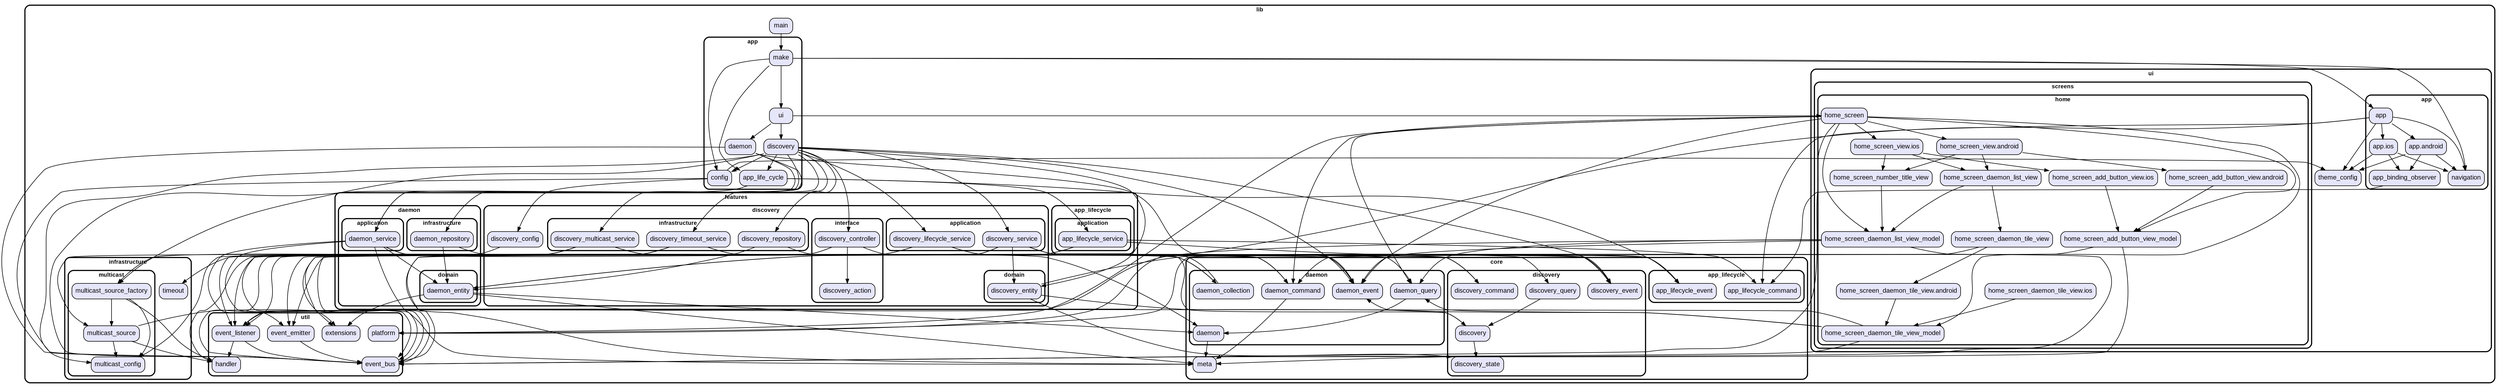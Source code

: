digraph "" {
  graph [style=rounded fontname="Arial Black" fontsize=13 penwidth=2.6];
  node [shape=rect style="filled,rounded" fontname=Arial fontsize=15 fillcolor=Lavender penwidth=1.3];
  edge [penwidth=1.3];
  "/ui/app/app.android.dart" [label="app.android"];
  "/ui/app/app_binding_observer.dart" [label="app_binding_observer"];
  "/ui/app/app.ios.dart" [label="app.ios"];
  "/ui/app/navigation.dart" [label="navigation"];
  "/ui/app/app.dart" [label="app"];
  "/ui/screens/home/home_screen_daemon_tile_view.ios.dart" [label="home_screen_daemon_tile_view.ios"];
  "/ui/screens/home/home_screen_number_title_view.dart" [label="home_screen_number_title_view"];
  "/ui/screens/home/home_screen_add_button_view_model.dart" [label="home_screen_add_button_view_model"];
  "/ui/screens/home/home_screen_add_button_view.android.dart" [label="home_screen_add_button_view.android"];
  "/ui/screens/home/home_screen_view.android.dart" [label="home_screen_view.android"];
  "/ui/screens/home/home_screen_view.ios.dart" [label="home_screen_view.ios"];
  "/ui/screens/home/home_screen_daemon_tile_view_model.dart" [label="home_screen_daemon_tile_view_model"];
  "/ui/screens/home/home_screen_daemon_list_view_model.dart" [label="home_screen_daemon_list_view_model"];
  "/ui/screens/home/home_screen_daemon_tile_view.android.dart" [label="home_screen_daemon_tile_view.android"];
  "/ui/screens/home/home_screen_daemon_list_view.dart" [label="home_screen_daemon_list_view"];
  "/ui/screens/home/home_screen.dart" [label="home_screen"];
  "/ui/screens/home/home_screen_add_button_view.ios.dart" [label="home_screen_add_button_view.ios"];
  "/ui/screens/home/home_screen_daemon_tile_view.dart" [label="home_screen_daemon_tile_view"];
  "/ui/theme_config.dart" [label="theme_config"];
  "/core/meta.dart" [label="meta"];
  "/core/discovery/discovery_state.dart" [label="discovery_state"];
  "/core/discovery/discovery_query.dart" [label="discovery_query"];
  "/core/discovery/discovery_event.dart" [label="discovery_event"];
  "/core/discovery/discovery_command.dart" [label="discovery_command"];
  "/core/discovery/discovery.dart" [label="discovery"];
  "/core/daemon/daemon.dart" [label="daemon"];
  "/core/daemon/daemon_query.dart" [label="daemon_query"];
  "/core/daemon/daemon_event.dart" [label="daemon_event"];
  "/core/daemon/daemon_collection.dart" [label="daemon_collection"];
  "/core/daemon/daemon_command.dart" [label="daemon_command"];
  "/core/app_lifecycle/app_lifecycle_command.dart" [label="app_lifecycle_command"];
  "/core/app_lifecycle/app_lifecycle_event.dart" [label="app_lifecycle_event"];
  "/app/daemon.dart" [label="daemon"];
  "/app/ui.dart" [label="ui"];
  "/app/config.dart" [label="config"];
  "/app/app_life_cycle.dart" [label="app_life_cycle"];
  "/app/discovery.dart" [label="discovery"];
  "/app/make.dart" [label="make"];
  "/util/handler.dart" [label="handler"];
  "/util/event_bus.dart" [label="event_bus"];
  "/util/extensions.dart" [label="extensions"];
  "/util/event_emitter.dart" [label="event_emitter"];
  "/util/platform.dart" [label="platform"];
  "/util/event_listener.dart" [label="event_listener"];
  "/features/discovery/interface/discovery_controller.dart" [label="discovery_controller"];
  "/features/discovery/interface/discovery_action.dart" [label="discovery_action"];
  "/features/discovery/discovery_config.dart" [label="discovery_config"];
  "/features/discovery/application/discovery_lifecycle_service.dart" [label="discovery_lifecycle_service"];
  "/features/discovery/application/discovery_service.dart" [label="discovery_service"];
  "/features/discovery/infrastructure/discovery_repository.dart" [label="discovery_repository"];
  "/features/discovery/infrastructure/discovery_multicast_service.dart" [label="discovery_multicast_service"];
  "/features/discovery/infrastructure/discovery_timeout_service.dart" [label="discovery_timeout_service"];
  "/features/discovery/domain/discovery_entity.dart" [label="discovery_entity"];
  "/features/daemon/application/daemon_service.dart" [label="daemon_service"];
  "/features/daemon/infrastructure/daemon_repository.dart" [label="daemon_repository"];
  "/features/daemon/domain/daemon_entity.dart" [label="daemon_entity"];
  "/features/app_lifecycle/application/app_lifecycle_service.dart" [label="app_lifecycle_service"];
  "/main.dart" [label="main"];
  "/infrastructure/multicast/multicast_source_factory.dart" [label="multicast_source_factory"];
  "/infrastructure/multicast/multicast_source.dart" [label="multicast_source"];
  "/infrastructure/multicast/multicast_config.dart" [label="multicast_config"];
  "/infrastructure/timeout.dart" [label="timeout"];
  subgraph "cluster~" {
    label="lib";
    "/main.dart";
    subgraph "cluster~/ui" {
      label="ui";
      "/ui/theme_config.dart";
      subgraph "cluster~/ui/app" {
        label="app";
        "/ui/app/app.android.dart";
        "/ui/app/app_binding_observer.dart";
        "/ui/app/app.ios.dart";
        "/ui/app/navigation.dart";
        "/ui/app/app.dart";
      }
      subgraph "cluster~/ui/screens" {
        label="screens";
        subgraph "cluster~/ui/screens/home" {
          label="home";
          "/ui/screens/home/home_screen_daemon_tile_view.ios.dart";
          "/ui/screens/home/home_screen_number_title_view.dart";
          "/ui/screens/home/home_screen_add_button_view_model.dart";
          "/ui/screens/home/home_screen_add_button_view.android.dart";
          "/ui/screens/home/home_screen_view.android.dart";
          "/ui/screens/home/home_screen_view.ios.dart";
          "/ui/screens/home/home_screen_daemon_tile_view_model.dart";
          "/ui/screens/home/home_screen_daemon_list_view_model.dart";
          "/ui/screens/home/home_screen_daemon_tile_view.android.dart";
          "/ui/screens/home/home_screen_daemon_list_view.dart";
          "/ui/screens/home/home_screen.dart";
          "/ui/screens/home/home_screen_add_button_view.ios.dart";
          "/ui/screens/home/home_screen_daemon_tile_view.dart";
        }
      }
    }
    subgraph "cluster~/core" {
      label="core";
      "/core/meta.dart";
      subgraph "cluster~/core/discovery" {
        label="discovery";
        "/core/discovery/discovery_state.dart";
        "/core/discovery/discovery_query.dart";
        "/core/discovery/discovery_event.dart";
        "/core/discovery/discovery_command.dart";
        "/core/discovery/discovery.dart";
      }
      subgraph "cluster~/core/daemon" {
        label="daemon";
        "/core/daemon/daemon.dart";
        "/core/daemon/daemon_query.dart";
        "/core/daemon/daemon_event.dart";
        "/core/daemon/daemon_collection.dart";
        "/core/daemon/daemon_command.dart";
      }
      subgraph "cluster~/core/app_lifecycle" {
        label="app_lifecycle";
        "/core/app_lifecycle/app_lifecycle_command.dart";
        "/core/app_lifecycle/app_lifecycle_event.dart";
      }
    }
    subgraph "cluster~/app" {
      label="app";
      "/app/daemon.dart";
      "/app/ui.dart";
      "/app/config.dart";
      "/app/app_life_cycle.dart";
      "/app/discovery.dart";
      "/app/make.dart";
    }
    subgraph "cluster~/util" {
      label="util";
      "/util/handler.dart";
      "/util/event_bus.dart";
      "/util/extensions.dart";
      "/util/event_emitter.dart";
      "/util/platform.dart";
      "/util/event_listener.dart";
    }
    subgraph "cluster~/features" {
      label="features";
      subgraph "cluster~/features/discovery" {
        label="discovery";
        "/features/discovery/discovery_config.dart";
        subgraph "cluster~/features/discovery/interface" {
          label="interface";
          "/features/discovery/interface/discovery_controller.dart";
          "/features/discovery/interface/discovery_action.dart";
        }
        subgraph "cluster~/features/discovery/application" {
          label="application";
          "/features/discovery/application/discovery_lifecycle_service.dart";
          "/features/discovery/application/discovery_service.dart";
        }
        subgraph "cluster~/features/discovery/infrastructure" {
          label="infrastructure";
          "/features/discovery/infrastructure/discovery_repository.dart";
          "/features/discovery/infrastructure/discovery_multicast_service.dart";
          "/features/discovery/infrastructure/discovery_timeout_service.dart";
        }
        subgraph "cluster~/features/discovery/domain" {
          label="domain";
          "/features/discovery/domain/discovery_entity.dart";
        }
      }
      subgraph "cluster~/features/daemon" {
        label="daemon";
        subgraph "cluster~/features/daemon/application" {
          label="application";
          "/features/daemon/application/daemon_service.dart";
        }
        subgraph "cluster~/features/daemon/infrastructure" {
          label="infrastructure";
          "/features/daemon/infrastructure/daemon_repository.dart";
        }
        subgraph "cluster~/features/daemon/domain" {
          label="domain";
          "/features/daemon/domain/daemon_entity.dart";
        }
      }
      subgraph "cluster~/features/app_lifecycle" {
        label="app_lifecycle";
        subgraph "cluster~/features/app_lifecycle/application" {
          label="application";
          "/features/app_lifecycle/application/app_lifecycle_service.dart";
        }
      }
    }
    subgraph "cluster~/infrastructure" {
      label="infrastructure";
      "/infrastructure/timeout.dart";
      subgraph "cluster~/infrastructure/multicast" {
        label="multicast";
        "/infrastructure/multicast/multicast_source_factory.dart";
        "/infrastructure/multicast/multicast_source.dart";
        "/infrastructure/multicast/multicast_config.dart";
      }
    }
  }
  "/ui/app/app.android.dart" -> "/ui/app/app_binding_observer.dart";
  "/ui/app/app.android.dart" -> "/ui/app/navigation.dart";
  "/ui/app/app.android.dart" -> "/ui/theme_config.dart";
  "/ui/app/app_binding_observer.dart" -> "/core/app_lifecycle/app_lifecycle_command.dart";
  "/ui/app/app.ios.dart" -> "/ui/app/app_binding_observer.dart";
  "/ui/app/app.ios.dart" -> "/ui/app/navigation.dart";
  "/ui/app/app.ios.dart" -> "/ui/theme_config.dart";
  "/ui/app/app.dart" -> "/core/app_lifecycle/app_lifecycle_command.dart";
  "/ui/app/app.dart" -> "/ui/app/app.android.dart";
  "/ui/app/app.dart" -> "/ui/app/app.ios.dart";
  "/ui/app/app.dart" -> "/ui/app/navigation.dart";
  "/ui/app/app.dart" -> "/ui/theme_config.dart";
  "/ui/app/app.dart" -> "/util/platform.dart";
  "/ui/screens/home/home_screen_daemon_tile_view.ios.dart" -> "/ui/screens/home/home_screen_daemon_tile_view_model.dart";
  "/ui/screens/home/home_screen_number_title_view.dart" -> "/ui/screens/home/home_screen_daemon_list_view_model.dart";
  "/ui/screens/home/home_screen_add_button_view_model.dart" -> "/core/daemon/daemon_command.dart";
  "/ui/screens/home/home_screen_add_button_view_model.dart" -> "/core/meta.dart";
  "/ui/screens/home/home_screen_add_button_view.android.dart" -> "/ui/screens/home/home_screen_add_button_view_model.dart";
  "/ui/screens/home/home_screen_view.android.dart" -> "/ui/screens/home/home_screen_add_button_view.android.dart";
  "/ui/screens/home/home_screen_view.android.dart" -> "/ui/screens/home/home_screen_daemon_list_view.dart";
  "/ui/screens/home/home_screen_view.android.dart" -> "/ui/screens/home/home_screen_number_title_view.dart";
  "/ui/screens/home/home_screen_view.ios.dart" -> "/ui/screens/home/home_screen_add_button_view.ios.dart";
  "/ui/screens/home/home_screen_view.ios.dart" -> "/ui/screens/home/home_screen_daemon_list_view.dart";
  "/ui/screens/home/home_screen_view.ios.dart" -> "/ui/screens/home/home_screen_number_title_view.dart";
  "/ui/screens/home/home_screen_daemon_tile_view_model.dart" -> "/core/daemon/daemon_event.dart";
  "/ui/screens/home/home_screen_daemon_tile_view_model.dart" -> "/core/daemon/daemon_query.dart";
  "/ui/screens/home/home_screen_daemon_tile_view_model.dart" -> "/util/event_bus.dart";
  "/ui/screens/home/home_screen_daemon_tile_view_model.dart" -> "/util/event_listener.dart";
  "/ui/screens/home/home_screen_daemon_list_view_model.dart" -> "/core/daemon/daemon_event.dart";
  "/ui/screens/home/home_screen_daemon_list_view_model.dart" -> "/core/daemon/daemon_query.dart";
  "/ui/screens/home/home_screen_daemon_list_view_model.dart" -> "/util/event_bus.dart";
  "/ui/screens/home/home_screen_daemon_list_view_model.dart" -> "/util/event_listener.dart";
  "/ui/screens/home/home_screen_daemon_tile_view.android.dart" -> "/ui/screens/home/home_screen_daemon_tile_view_model.dart";
  "/ui/screens/home/home_screen_daemon_list_view.dart" -> "/ui/screens/home/home_screen_daemon_list_view_model.dart";
  "/ui/screens/home/home_screen_daemon_list_view.dart" -> "/ui/screens/home/home_screen_daemon_tile_view.dart";
  "/ui/screens/home/home_screen.dart" -> "/core/daemon/daemon_command.dart";
  "/ui/screens/home/home_screen.dart" -> "/core/daemon/daemon_event.dart";
  "/ui/screens/home/home_screen.dart" -> "/core/daemon/daemon_query.dart";
  "/ui/screens/home/home_screen.dart" -> "/ui/screens/home/home_screen_add_button_view_model.dart";
  "/ui/screens/home/home_screen.dart" -> "/ui/screens/home/home_screen_daemon_list_view_model.dart";
  "/ui/screens/home/home_screen.dart" -> "/ui/screens/home/home_screen_daemon_tile_view_model.dart";
  "/ui/screens/home/home_screen.dart" -> "/ui/screens/home/home_screen_view.android.dart";
  "/ui/screens/home/home_screen.dart" -> "/ui/screens/home/home_screen_view.ios.dart";
  "/ui/screens/home/home_screen.dart" -> "/util/event_bus.dart";
  "/ui/screens/home/home_screen.dart" -> "/util/platform.dart";
  "/ui/screens/home/home_screen_add_button_view.ios.dart" -> "/ui/screens/home/home_screen_add_button_view_model.dart";
  "/ui/screens/home/home_screen_daemon_tile_view.dart" -> "/ui/screens/home/home_screen_daemon_tile_view.android.dart";
  "/ui/screens/home/home_screen_daemon_tile_view.dart" -> "/util/platform.dart";
  "/core/discovery/discovery_query.dart" -> "/core/discovery/discovery.dart";
  "/core/discovery/discovery.dart" -> "/core/discovery/discovery_state.dart";
  "/core/daemon/daemon.dart" -> "/core/meta.dart";
  "/core/daemon/daemon_query.dart" -> "/core/daemon/daemon.dart";
  "/core/daemon/daemon_collection.dart" -> "/features/daemon/domain/daemon_entity.dart";
  "/core/daemon/daemon_command.dart" -> "/core/meta.dart";
  "/app/daemon.dart" -> "/core/daemon/daemon_event.dart";
  "/app/daemon.dart" -> "/features/daemon/application/daemon_service.dart";
  "/app/daemon.dart" -> "/features/daemon/infrastructure/daemon_repository.dart";
  "/app/daemon.dart" -> "/util/event_bus.dart";
  "/app/ui.dart" -> "/app/daemon.dart";
  "/app/ui.dart" -> "/app/discovery.dart";
  "/app/ui.dart" -> "/ui/screens/home/home_screen.dart";
  "/app/config.dart" -> "/features/discovery/discovery_config.dart";
  "/app/config.dart" -> "/infrastructure/multicast/multicast_config.dart";
  "/app/config.dart" -> "/ui/theme_config.dart";
  "/app/app_life_cycle.dart" -> "/core/app_lifecycle/app_lifecycle_event.dart";
  "/app/app_life_cycle.dart" -> "/features/app_lifecycle/application/app_lifecycle_service.dart";
  "/app/app_life_cycle.dart" -> "/util/event_bus.dart";
  "/app/discovery.dart" -> "/app/app_life_cycle.dart";
  "/app/discovery.dart" -> "/app/config.dart";
  "/app/discovery.dart" -> "/core/daemon/daemon_event.dart";
  "/app/discovery.dart" -> "/core/discovery/discovery_event.dart";
  "/app/discovery.dart" -> "/features/daemon/application/daemon_service.dart";
  "/app/discovery.dart" -> "/features/discovery/application/discovery_lifecycle_service.dart";
  "/app/discovery.dart" -> "/features/discovery/application/discovery_service.dart";
  "/app/discovery.dart" -> "/features/discovery/domain/discovery_entity.dart";
  "/app/discovery.dart" -> "/features/discovery/infrastructure/discovery_multicast_service.dart";
  "/app/discovery.dart" -> "/features/discovery/infrastructure/discovery_repository.dart";
  "/app/discovery.dart" -> "/features/discovery/infrastructure/discovery_timeout_service.dart";
  "/app/discovery.dart" -> "/features/discovery/interface/discovery_controller.dart";
  "/app/discovery.dart" -> "/infrastructure/multicast/multicast_source_factory.dart";
  "/app/discovery.dart" -> "/util/event_bus.dart";
  "/app/make.dart" -> "/app/app_life_cycle.dart";
  "/app/make.dart" -> "/app/config.dart";
  "/app/make.dart" -> "/app/ui.dart";
  "/app/make.dart" -> "/ui/app/app.dart";
  "/app/make.dart" -> "/ui/app/navigation.dart";
  "/util/event_emitter.dart" -> "/util/event_bus.dart";
  "/util/event_listener.dart" -> "/util/event_bus.dart";
  "/util/event_listener.dart" -> "/util/handler.dart";
  "/features/discovery/interface/discovery_controller.dart" -> "/core/daemon/daemon_command.dart";
  "/features/discovery/interface/discovery_controller.dart" -> "/core/meta.dart";
  "/features/discovery/interface/discovery_controller.dart" -> "/features/discovery/interface/discovery_action.dart";
  "/features/discovery/interface/discovery_controller.dart" -> "/util/handler.dart";
  "/features/discovery/discovery_config.dart" -> "/infrastructure/multicast/multicast_config.dart";
  "/features/discovery/application/discovery_lifecycle_service.dart" -> "/core/app_lifecycle/app_lifecycle_event.dart";
  "/features/discovery/application/discovery_lifecycle_service.dart" -> "/core/discovery/discovery_command.dart";
  "/features/discovery/application/discovery_lifecycle_service.dart" -> "/util/event_bus.dart";
  "/features/discovery/application/discovery_lifecycle_service.dart" -> "/util/event_listener.dart";
  "/features/discovery/application/discovery_service.dart" -> "/core/discovery/discovery.dart";
  "/features/discovery/application/discovery_service.dart" -> "/core/discovery/discovery_command.dart";
  "/features/discovery/application/discovery_service.dart" -> "/core/discovery/discovery_event.dart";
  "/features/discovery/application/discovery_service.dart" -> "/core/discovery/discovery_query.dart";
  "/features/discovery/application/discovery_service.dart" -> "/features/discovery/domain/discovery_entity.dart";
  "/features/discovery/application/discovery_service.dart" -> "/util/event_bus.dart";
  "/features/discovery/application/discovery_service.dart" -> "/util/event_emitter.dart";
  "/features/discovery/application/discovery_service.dart" -> "/util/extensions.dart";
  "/features/discovery/infrastructure/discovery_repository.dart" -> "/core/daemon/daemon_collection.dart";
  "/features/discovery/infrastructure/discovery_repository.dart" -> "/features/daemon/domain/daemon_entity.dart";
  "/features/discovery/infrastructure/discovery_multicast_service.dart" -> "/core/discovery/discovery_command.dart";
  "/features/discovery/infrastructure/discovery_multicast_service.dart" -> "/core/discovery/discovery_event.dart";
  "/features/discovery/infrastructure/discovery_multicast_service.dart" -> "/infrastructure/multicast/multicast_source.dart";
  "/features/discovery/infrastructure/discovery_multicast_service.dart" -> "/infrastructure/multicast/multicast_source_factory.dart";
  "/features/discovery/infrastructure/discovery_multicast_service.dart" -> "/util/event_bus.dart";
  "/features/discovery/infrastructure/discovery_multicast_service.dart" -> "/util/event_listener.dart";
  "/features/discovery/infrastructure/discovery_timeout_service.dart" -> "/core/daemon/daemon_command.dart";
  "/features/discovery/infrastructure/discovery_timeout_service.dart" -> "/core/daemon/daemon_event.dart";
  "/features/discovery/infrastructure/discovery_timeout_service.dart" -> "/infrastructure/timeout.dart";
  "/features/discovery/infrastructure/discovery_timeout_service.dart" -> "/util/event_bus.dart";
  "/features/discovery/infrastructure/discovery_timeout_service.dart" -> "/util/event_listener.dart";
  "/features/discovery/domain/discovery_entity.dart" -> "/core/discovery/discovery.dart";
  "/features/discovery/domain/discovery_entity.dart" -> "/core/discovery/discovery_event.dart";
  "/features/discovery/domain/discovery_entity.dart" -> "/core/discovery/discovery_state.dart";
  "/features/daemon/application/daemon_service.dart" -> "/core/daemon/daemon.dart";
  "/features/daemon/application/daemon_service.dart" -> "/core/daemon/daemon_collection.dart";
  "/features/daemon/application/daemon_service.dart" -> "/core/daemon/daemon_command.dart";
  "/features/daemon/application/daemon_service.dart" -> "/core/daemon/daemon_event.dart";
  "/features/daemon/application/daemon_service.dart" -> "/core/daemon/daemon_query.dart";
  "/features/daemon/application/daemon_service.dart" -> "/core/meta.dart";
  "/features/daemon/application/daemon_service.dart" -> "/features/daemon/domain/daemon_entity.dart";
  "/features/daemon/application/daemon_service.dart" -> "/util/event_bus.dart";
  "/features/daemon/application/daemon_service.dart" -> "/util/event_emitter.dart";
  "/features/daemon/infrastructure/daemon_repository.dart" -> "/core/daemon/daemon_collection.dart";
  "/features/daemon/infrastructure/daemon_repository.dart" -> "/features/daemon/domain/daemon_entity.dart";
  "/features/daemon/domain/daemon_entity.dart" -> "/core/daemon/daemon.dart";
  "/features/daemon/domain/daemon_entity.dart" -> "/core/daemon/daemon_event.dart";
  "/features/daemon/domain/daemon_entity.dart" -> "/core/meta.dart";
  "/features/daemon/domain/daemon_entity.dart" -> "/util/extensions.dart";
  "/features/app_lifecycle/application/app_lifecycle_service.dart" -> "/core/app_lifecycle/app_lifecycle_command.dart";
  "/features/app_lifecycle/application/app_lifecycle_service.dart" -> "/core/app_lifecycle/app_lifecycle_event.dart";
  "/features/app_lifecycle/application/app_lifecycle_service.dart" -> "/util/event_bus.dart";
  "/features/app_lifecycle/application/app_lifecycle_service.dart" -> "/util/event_emitter.dart";
  "/main.dart" -> "/app/make.dart";
  "/infrastructure/multicast/multicast_source_factory.dart" -> "/infrastructure/multicast/multicast_config.dart";
  "/infrastructure/multicast/multicast_source_factory.dart" -> "/infrastructure/multicast/multicast_source.dart";
  "/infrastructure/multicast/multicast_source_factory.dart" -> "/util/handler.dart";
  "/infrastructure/multicast/multicast_source.dart" -> "/infrastructure/multicast/multicast_config.dart";
  "/infrastructure/multicast/multicast_source.dart" -> "/util/extensions.dart";
  "/infrastructure/multicast/multicast_source.dart" -> "/util/handler.dart";
}
